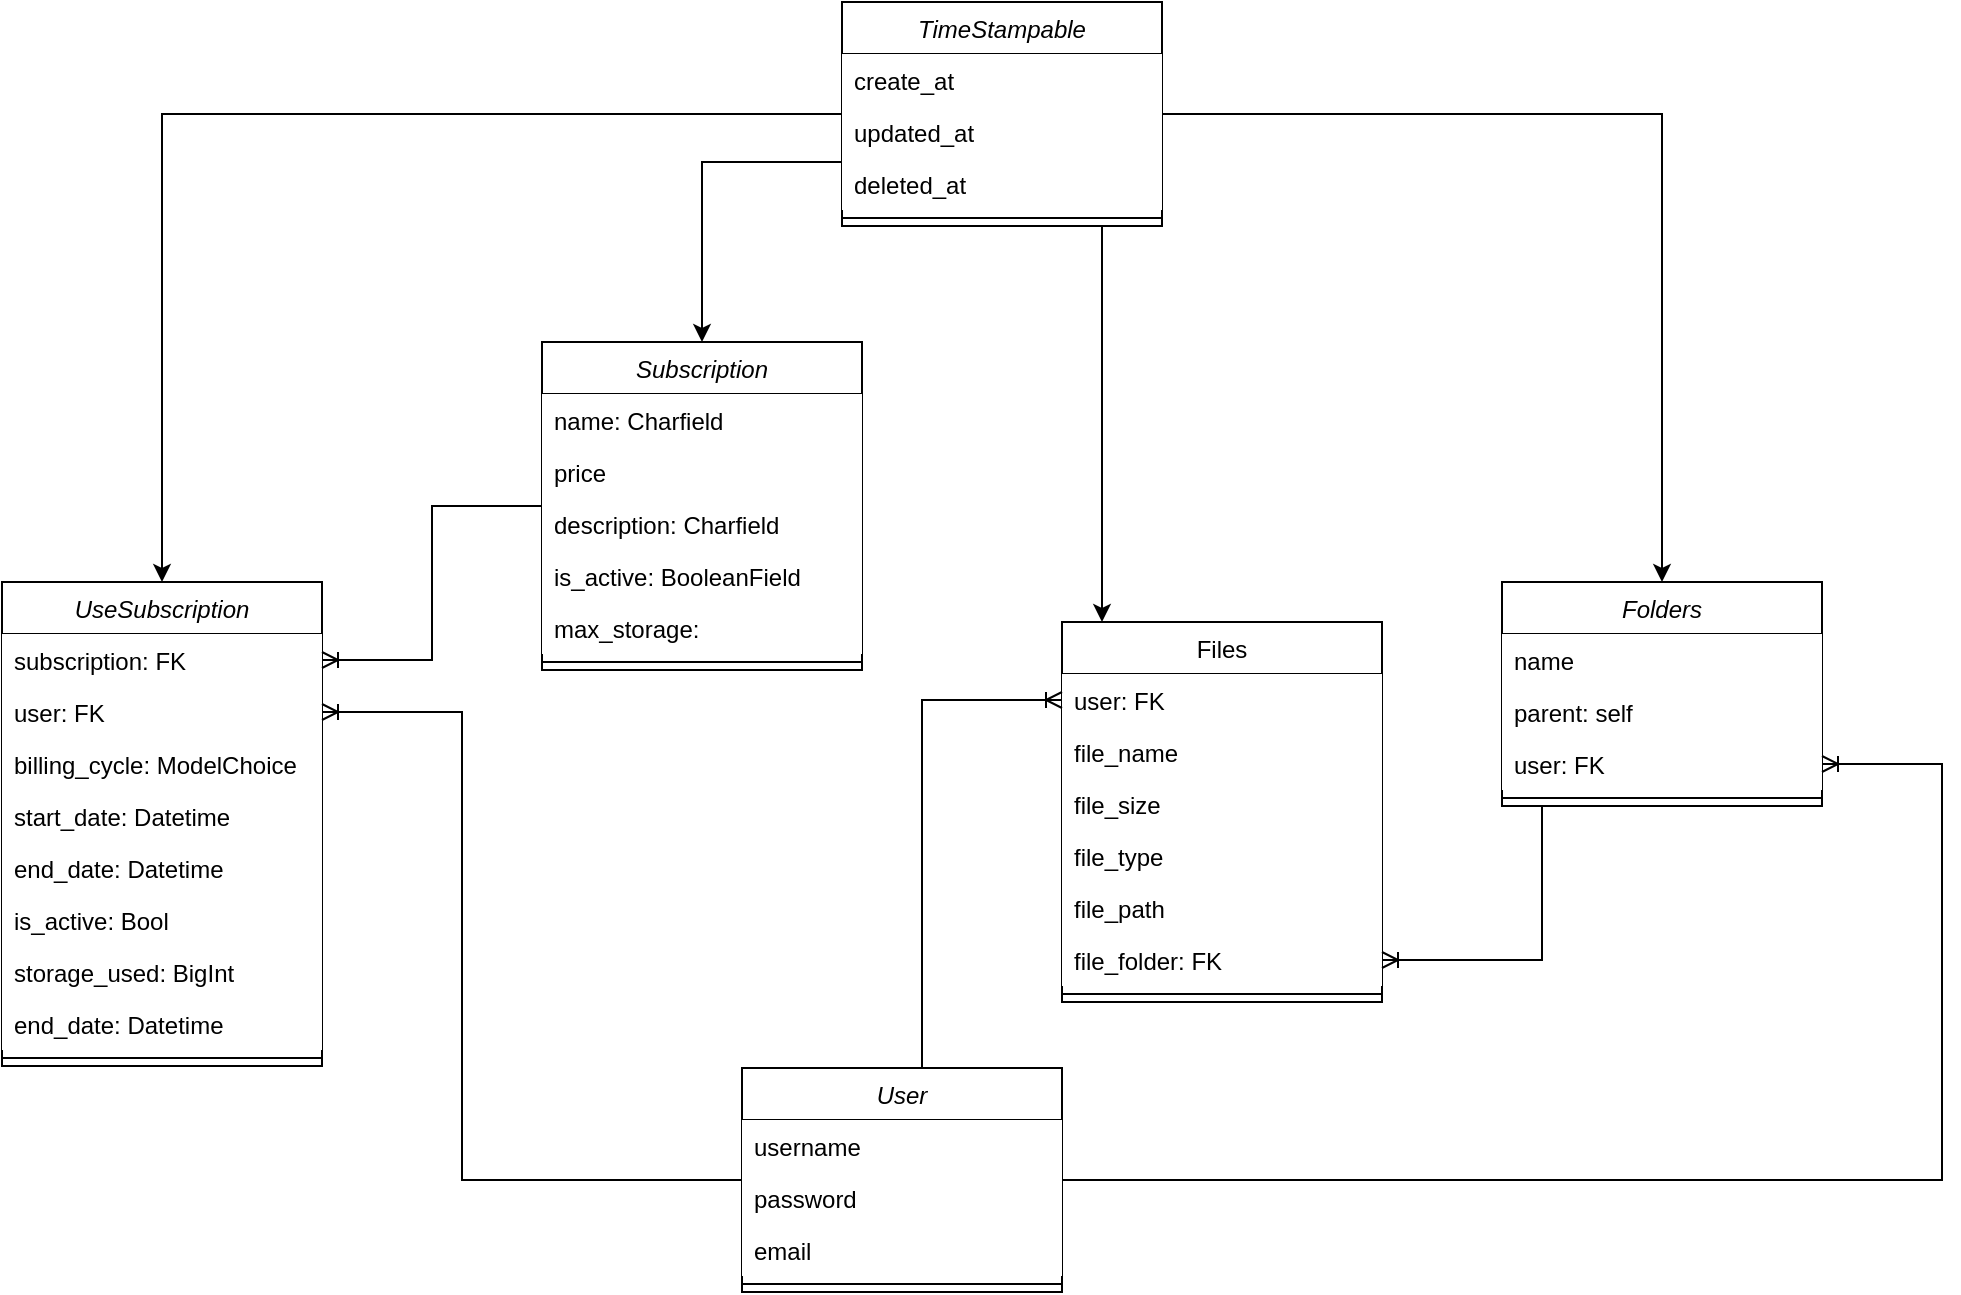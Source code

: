 <mxfile version="23.1.7" type="device">
  <diagram id="C5RBs43oDa-KdzZeNtuy" name="Page-1">
    <mxGraphModel dx="2062" dy="1783" grid="1" gridSize="10" guides="1" tooltips="1" connect="1" arrows="1" fold="1" page="1" pageScale="1" pageWidth="827" pageHeight="1169" math="0" shadow="0">
      <root>
        <mxCell id="WIyWlLk6GJQsqaUBKTNV-0" />
        <mxCell id="WIyWlLk6GJQsqaUBKTNV-1" parent="WIyWlLk6GJQsqaUBKTNV-0" />
        <mxCell id="zkfFHV4jXpPFQw0GAbJ--0" value="User" style="swimlane;fontStyle=2;align=center;verticalAlign=top;childLayout=stackLayout;horizontal=1;startSize=26;horizontalStack=0;resizeParent=1;resizeLast=0;collapsible=1;marginBottom=0;rounded=0;shadow=0;strokeWidth=1;" parent="WIyWlLk6GJQsqaUBKTNV-1" vertex="1">
          <mxGeometry x="110" y="113" width="160" height="112" as="geometry">
            <mxRectangle x="230" y="140" width="160" height="26" as="alternateBounds" />
          </mxGeometry>
        </mxCell>
        <mxCell id="zkfFHV4jXpPFQw0GAbJ--1" value="username" style="text;align=left;verticalAlign=top;spacingLeft=4;spacingRight=4;overflow=hidden;rotatable=0;points=[[0,0.5],[1,0.5]];portConstraint=eastwest;fillColor=default;" parent="zkfFHV4jXpPFQw0GAbJ--0" vertex="1">
          <mxGeometry y="26" width="160" height="26" as="geometry" />
        </mxCell>
        <mxCell id="zkfFHV4jXpPFQw0GAbJ--2" value="password" style="text;align=left;verticalAlign=top;spacingLeft=4;spacingRight=4;overflow=hidden;rotatable=0;points=[[0,0.5],[1,0.5]];portConstraint=eastwest;rounded=0;shadow=0;html=0;fillColor=default;" parent="zkfFHV4jXpPFQw0GAbJ--0" vertex="1">
          <mxGeometry y="52" width="160" height="26" as="geometry" />
        </mxCell>
        <mxCell id="zkfFHV4jXpPFQw0GAbJ--3" value="email" style="text;align=left;verticalAlign=top;spacingLeft=4;spacingRight=4;overflow=hidden;rotatable=0;points=[[0,0.5],[1,0.5]];portConstraint=eastwest;rounded=0;shadow=0;html=0;fillColor=default;" parent="zkfFHV4jXpPFQw0GAbJ--0" vertex="1">
          <mxGeometry y="78" width="160" height="26" as="geometry" />
        </mxCell>
        <mxCell id="zkfFHV4jXpPFQw0GAbJ--4" value="" style="line;html=1;strokeWidth=1;align=left;verticalAlign=middle;spacingTop=-1;spacingLeft=3;spacingRight=3;rotatable=0;labelPosition=right;points=[];portConstraint=eastwest;" parent="zkfFHV4jXpPFQw0GAbJ--0" vertex="1">
          <mxGeometry y="104" width="160" height="8" as="geometry" />
        </mxCell>
        <mxCell id="zkfFHV4jXpPFQw0GAbJ--17" value="Files" style="swimlane;fontStyle=0;align=center;verticalAlign=top;childLayout=stackLayout;horizontal=1;startSize=26;horizontalStack=0;resizeParent=1;resizeLast=0;collapsible=1;marginBottom=0;rounded=0;shadow=0;strokeWidth=1;" parent="WIyWlLk6GJQsqaUBKTNV-1" vertex="1">
          <mxGeometry x="270" y="-110" width="160" height="190" as="geometry">
            <mxRectangle x="550" y="140" width="160" height="26" as="alternateBounds" />
          </mxGeometry>
        </mxCell>
        <mxCell id="PfTpHYfQdxqZsuXplaeQ-7" value="user: FK" style="text;align=left;verticalAlign=top;spacingLeft=4;spacingRight=4;overflow=hidden;rotatable=0;points=[[0,0.5],[1,0.5]];portConstraint=eastwest;fillColor=default;" parent="zkfFHV4jXpPFQw0GAbJ--17" vertex="1">
          <mxGeometry y="26" width="160" height="26" as="geometry" />
        </mxCell>
        <mxCell id="zkfFHV4jXpPFQw0GAbJ--19" value="file_name" style="text;align=left;verticalAlign=top;spacingLeft=4;spacingRight=4;overflow=hidden;rotatable=0;points=[[0,0.5],[1,0.5]];portConstraint=eastwest;rounded=0;shadow=0;html=0;fillColor=default;" parent="zkfFHV4jXpPFQw0GAbJ--17" vertex="1">
          <mxGeometry y="52" width="160" height="26" as="geometry" />
        </mxCell>
        <mxCell id="zkfFHV4jXpPFQw0GAbJ--20" value="file_size" style="text;align=left;verticalAlign=top;spacingLeft=4;spacingRight=4;overflow=hidden;rotatable=0;points=[[0,0.5],[1,0.5]];portConstraint=eastwest;rounded=0;shadow=0;html=0;fillColor=default;" parent="zkfFHV4jXpPFQw0GAbJ--17" vertex="1">
          <mxGeometry y="78" width="160" height="26" as="geometry" />
        </mxCell>
        <mxCell id="zkfFHV4jXpPFQw0GAbJ--21" value="file_type" style="text;align=left;verticalAlign=top;spacingLeft=4;spacingRight=4;overflow=hidden;rotatable=0;points=[[0,0.5],[1,0.5]];portConstraint=eastwest;rounded=0;shadow=0;html=0;fillColor=default;" parent="zkfFHV4jXpPFQw0GAbJ--17" vertex="1">
          <mxGeometry y="104" width="160" height="26" as="geometry" />
        </mxCell>
        <mxCell id="zkfFHV4jXpPFQw0GAbJ--22" value="file_path" style="text;align=left;verticalAlign=top;spacingLeft=4;spacingRight=4;overflow=hidden;rotatable=0;points=[[0,0.5],[1,0.5]];portConstraint=eastwest;rounded=0;shadow=0;html=0;fillColor=default;" parent="zkfFHV4jXpPFQw0GAbJ--17" vertex="1">
          <mxGeometry y="130" width="160" height="26" as="geometry" />
        </mxCell>
        <mxCell id="BfgXQ1-HzYp70C7LGXJU-0" value="file_folder: FK" style="text;align=left;verticalAlign=top;spacingLeft=4;spacingRight=4;overflow=hidden;rotatable=0;points=[[0,0.5],[1,0.5]];portConstraint=eastwest;rounded=0;shadow=0;html=0;fillColor=default;" vertex="1" parent="zkfFHV4jXpPFQw0GAbJ--17">
          <mxGeometry y="156" width="160" height="26" as="geometry" />
        </mxCell>
        <mxCell id="zkfFHV4jXpPFQw0GAbJ--23" value="" style="line;html=1;strokeWidth=1;align=left;verticalAlign=middle;spacingTop=-1;spacingLeft=3;spacingRight=3;rotatable=0;labelPosition=right;points=[];portConstraint=eastwest;" parent="zkfFHV4jXpPFQw0GAbJ--17" vertex="1">
          <mxGeometry y="182" width="160" height="8" as="geometry" />
        </mxCell>
        <mxCell id="PfTpHYfQdxqZsuXplaeQ-5" value="" style="edgeStyle=elbowEdgeStyle;rounded=0;orthogonalLoop=1;jettySize=auto;html=1;" parent="WIyWlLk6GJQsqaUBKTNV-1" source="PfTpHYfQdxqZsuXplaeQ-0" target="zkfFHV4jXpPFQw0GAbJ--17" edge="1">
          <mxGeometry relative="1" as="geometry">
            <Array as="points">
              <mxPoint x="290" y="-210" />
            </Array>
          </mxGeometry>
        </mxCell>
        <mxCell id="o7qvvDD3QW4WYXbkIc1y-6" style="edgeStyle=orthogonalEdgeStyle;rounded=0;orthogonalLoop=1;jettySize=auto;html=1;" parent="WIyWlLk6GJQsqaUBKTNV-1" source="PfTpHYfQdxqZsuXplaeQ-0" target="o7qvvDD3QW4WYXbkIc1y-0" edge="1">
          <mxGeometry relative="1" as="geometry" />
        </mxCell>
        <mxCell id="PfTpHYfQdxqZsuXplaeQ-0" value="TimeStampable" style="swimlane;fontStyle=2;align=center;verticalAlign=top;childLayout=stackLayout;horizontal=1;startSize=26;horizontalStack=0;resizeParent=1;resizeLast=0;collapsible=1;marginBottom=0;rounded=0;shadow=0;strokeWidth=1;" parent="WIyWlLk6GJQsqaUBKTNV-1" vertex="1">
          <mxGeometry x="160" y="-420" width="160" height="112" as="geometry">
            <mxRectangle x="230" y="140" width="160" height="26" as="alternateBounds" />
          </mxGeometry>
        </mxCell>
        <mxCell id="PfTpHYfQdxqZsuXplaeQ-1" value="create_at" style="text;align=left;verticalAlign=top;spacingLeft=4;spacingRight=4;overflow=hidden;rotatable=0;points=[[0,0.5],[1,0.5]];portConstraint=eastwest;fillColor=default;" parent="PfTpHYfQdxqZsuXplaeQ-0" vertex="1">
          <mxGeometry y="26" width="160" height="26" as="geometry" />
        </mxCell>
        <mxCell id="PfTpHYfQdxqZsuXplaeQ-2" value="updated_at" style="text;align=left;verticalAlign=top;spacingLeft=4;spacingRight=4;overflow=hidden;rotatable=0;points=[[0,0.5],[1,0.5]];portConstraint=eastwest;rounded=0;shadow=0;html=0;fillColor=default;" parent="PfTpHYfQdxqZsuXplaeQ-0" vertex="1">
          <mxGeometry y="52" width="160" height="26" as="geometry" />
        </mxCell>
        <mxCell id="PfTpHYfQdxqZsuXplaeQ-3" value="deleted_at" style="text;align=left;verticalAlign=top;spacingLeft=4;spacingRight=4;overflow=hidden;rotatable=0;points=[[0,0.5],[1,0.5]];portConstraint=eastwest;rounded=0;shadow=0;html=0;fillColor=default;" parent="PfTpHYfQdxqZsuXplaeQ-0" vertex="1">
          <mxGeometry y="78" width="160" height="26" as="geometry" />
        </mxCell>
        <mxCell id="PfTpHYfQdxqZsuXplaeQ-4" value="" style="line;html=1;strokeWidth=1;align=left;verticalAlign=middle;spacingTop=-1;spacingLeft=3;spacingRight=3;rotatable=0;labelPosition=right;points=[];portConstraint=eastwest;" parent="PfTpHYfQdxqZsuXplaeQ-0" vertex="1">
          <mxGeometry y="104" width="160" height="8" as="geometry" />
        </mxCell>
        <mxCell id="o7qvvDD3QW4WYXbkIc1y-0" value="Folders" style="swimlane;fontStyle=2;align=center;verticalAlign=top;childLayout=stackLayout;horizontal=1;startSize=26;horizontalStack=0;resizeParent=1;resizeLast=0;collapsible=1;marginBottom=0;rounded=0;shadow=0;strokeWidth=1;" parent="WIyWlLk6GJQsqaUBKTNV-1" vertex="1">
          <mxGeometry x="490" y="-130" width="160" height="112" as="geometry">
            <mxRectangle x="230" y="140" width="160" height="26" as="alternateBounds" />
          </mxGeometry>
        </mxCell>
        <mxCell id="o7qvvDD3QW4WYXbkIc1y-1" value="name" style="text;align=left;verticalAlign=top;spacingLeft=4;spacingRight=4;overflow=hidden;rotatable=0;points=[[0,0.5],[1,0.5]];portConstraint=eastwest;fillColor=default;" parent="o7qvvDD3QW4WYXbkIc1y-0" vertex="1">
          <mxGeometry y="26" width="160" height="26" as="geometry" />
        </mxCell>
        <mxCell id="o7qvvDD3QW4WYXbkIc1y-2" value="parent: self" style="text;align=left;verticalAlign=top;spacingLeft=4;spacingRight=4;overflow=hidden;rotatable=0;points=[[0,0.5],[1,0.5]];portConstraint=eastwest;rounded=0;shadow=0;html=0;fillColor=default;" parent="o7qvvDD3QW4WYXbkIc1y-0" vertex="1">
          <mxGeometry y="52" width="160" height="26" as="geometry" />
        </mxCell>
        <mxCell id="o7qvvDD3QW4WYXbkIc1y-3" value="user: FK" style="text;align=left;verticalAlign=top;spacingLeft=4;spacingRight=4;overflow=hidden;rotatable=0;points=[[0,0.5],[1,0.5]];portConstraint=eastwest;rounded=0;shadow=0;html=0;fillColor=default;" parent="o7qvvDD3QW4WYXbkIc1y-0" vertex="1">
          <mxGeometry y="78" width="160" height="26" as="geometry" />
        </mxCell>
        <mxCell id="o7qvvDD3QW4WYXbkIc1y-4" value="" style="line;html=1;strokeWidth=1;align=left;verticalAlign=middle;spacingTop=-1;spacingLeft=3;spacingRight=3;rotatable=0;labelPosition=right;points=[];portConstraint=eastwest;" parent="o7qvvDD3QW4WYXbkIc1y-0" vertex="1">
          <mxGeometry y="104" width="160" height="8" as="geometry" />
        </mxCell>
        <mxCell id="BfgXQ1-HzYp70C7LGXJU-2" value="Subscription" style="swimlane;fontStyle=2;align=center;verticalAlign=top;childLayout=stackLayout;horizontal=1;startSize=26;horizontalStack=0;resizeParent=1;resizeLast=0;collapsible=1;marginBottom=0;rounded=0;shadow=0;strokeWidth=1;" vertex="1" parent="WIyWlLk6GJQsqaUBKTNV-1">
          <mxGeometry x="10" y="-250" width="160" height="164" as="geometry">
            <mxRectangle x="230" y="140" width="160" height="26" as="alternateBounds" />
          </mxGeometry>
        </mxCell>
        <mxCell id="BfgXQ1-HzYp70C7LGXJU-3" value="name: Charfield" style="text;align=left;verticalAlign=top;spacingLeft=4;spacingRight=4;overflow=hidden;rotatable=0;points=[[0,0.5],[1,0.5]];portConstraint=eastwest;fillColor=default;" vertex="1" parent="BfgXQ1-HzYp70C7LGXJU-2">
          <mxGeometry y="26" width="160" height="26" as="geometry" />
        </mxCell>
        <mxCell id="BfgXQ1-HzYp70C7LGXJU-4" value="price" style="text;align=left;verticalAlign=top;spacingLeft=4;spacingRight=4;overflow=hidden;rotatable=0;points=[[0,0.5],[1,0.5]];portConstraint=eastwest;rounded=0;shadow=0;html=0;fillColor=default;" vertex="1" parent="BfgXQ1-HzYp70C7LGXJU-2">
          <mxGeometry y="52" width="160" height="26" as="geometry" />
        </mxCell>
        <mxCell id="BfgXQ1-HzYp70C7LGXJU-5" value="description: Charfield" style="text;align=left;verticalAlign=top;spacingLeft=4;spacingRight=4;overflow=hidden;rotatable=0;points=[[0,0.5],[1,0.5]];portConstraint=eastwest;rounded=0;shadow=0;html=0;fillColor=default;" vertex="1" parent="BfgXQ1-HzYp70C7LGXJU-2">
          <mxGeometry y="78" width="160" height="26" as="geometry" />
        </mxCell>
        <mxCell id="BfgXQ1-HzYp70C7LGXJU-7" value="is_active: BooleanField" style="text;align=left;verticalAlign=top;spacingLeft=4;spacingRight=4;overflow=hidden;rotatable=0;points=[[0,0.5],[1,0.5]];portConstraint=eastwest;rounded=0;shadow=0;html=0;fillColor=default;" vertex="1" parent="BfgXQ1-HzYp70C7LGXJU-2">
          <mxGeometry y="104" width="160" height="26" as="geometry" />
        </mxCell>
        <mxCell id="BfgXQ1-HzYp70C7LGXJU-9" value="max_storage: " style="text;align=left;verticalAlign=top;spacingLeft=4;spacingRight=4;overflow=hidden;rotatable=0;points=[[0,0.5],[1,0.5]];portConstraint=eastwest;rounded=0;shadow=0;html=0;fillColor=default;" vertex="1" parent="BfgXQ1-HzYp70C7LGXJU-2">
          <mxGeometry y="130" width="160" height="26" as="geometry" />
        </mxCell>
        <mxCell id="BfgXQ1-HzYp70C7LGXJU-6" value="" style="line;html=1;strokeWidth=1;align=left;verticalAlign=middle;spacingTop=-1;spacingLeft=3;spacingRight=3;rotatable=0;labelPosition=right;points=[];portConstraint=eastwest;" vertex="1" parent="BfgXQ1-HzYp70C7LGXJU-2">
          <mxGeometry y="156" width="160" height="8" as="geometry" />
        </mxCell>
        <mxCell id="BfgXQ1-HzYp70C7LGXJU-10" value="" style="edgeStyle=elbowEdgeStyle;rounded=0;orthogonalLoop=1;jettySize=auto;html=1;" edge="1" parent="WIyWlLk6GJQsqaUBKTNV-1" source="PfTpHYfQdxqZsuXplaeQ-0" target="BfgXQ1-HzYp70C7LGXJU-2">
          <mxGeometry relative="1" as="geometry">
            <Array as="points">
              <mxPoint x="90" y="-340" />
            </Array>
            <mxPoint x="450" y="-266" as="sourcePoint" />
            <mxPoint x="280" y="-162" as="targetPoint" />
          </mxGeometry>
        </mxCell>
        <mxCell id="BfgXQ1-HzYp70C7LGXJU-11" value="UseSubscription" style="swimlane;fontStyle=2;align=center;verticalAlign=top;childLayout=stackLayout;horizontal=1;startSize=26;horizontalStack=0;resizeParent=1;resizeLast=0;collapsible=1;marginBottom=0;rounded=0;shadow=0;strokeWidth=1;" vertex="1" parent="WIyWlLk6GJQsqaUBKTNV-1">
          <mxGeometry x="-260" y="-130" width="160" height="242" as="geometry">
            <mxRectangle x="230" y="140" width="160" height="26" as="alternateBounds" />
          </mxGeometry>
        </mxCell>
        <mxCell id="BfgXQ1-HzYp70C7LGXJU-13" value="subscription: FK" style="text;align=left;verticalAlign=top;spacingLeft=4;spacingRight=4;overflow=hidden;rotatable=0;points=[[0,0.5],[1,0.5]];portConstraint=eastwest;rounded=0;shadow=0;html=0;fillColor=default;" vertex="1" parent="BfgXQ1-HzYp70C7LGXJU-11">
          <mxGeometry y="26" width="160" height="26" as="geometry" />
        </mxCell>
        <mxCell id="BfgXQ1-HzYp70C7LGXJU-12" value="user: FK" style="text;align=left;verticalAlign=top;spacingLeft=4;spacingRight=4;overflow=hidden;rotatable=0;points=[[0,0.5],[1,0.5]];portConstraint=eastwest;fillColor=default;" vertex="1" parent="BfgXQ1-HzYp70C7LGXJU-11">
          <mxGeometry y="52" width="160" height="26" as="geometry" />
        </mxCell>
        <mxCell id="BfgXQ1-HzYp70C7LGXJU-14" value="billing_cycle: ModelChoice    " style="text;align=left;verticalAlign=top;spacingLeft=4;spacingRight=4;overflow=hidden;rotatable=0;points=[[0,0.5],[1,0.5]];portConstraint=eastwest;rounded=0;shadow=0;html=0;fillColor=default;" vertex="1" parent="BfgXQ1-HzYp70C7LGXJU-11">
          <mxGeometry y="78" width="160" height="26" as="geometry" />
        </mxCell>
        <mxCell id="BfgXQ1-HzYp70C7LGXJU-15" value="start_date: Datetime" style="text;align=left;verticalAlign=top;spacingLeft=4;spacingRight=4;overflow=hidden;rotatable=0;points=[[0,0.5],[1,0.5]];portConstraint=eastwest;rounded=0;shadow=0;html=0;fillColor=default;" vertex="1" parent="BfgXQ1-HzYp70C7LGXJU-11">
          <mxGeometry y="104" width="160" height="26" as="geometry" />
        </mxCell>
        <mxCell id="BfgXQ1-HzYp70C7LGXJU-18" value="end_date: Datetime" style="text;align=left;verticalAlign=top;spacingLeft=4;spacingRight=4;overflow=hidden;rotatable=0;points=[[0,0.5],[1,0.5]];portConstraint=eastwest;rounded=0;shadow=0;html=0;fillColor=default;" vertex="1" parent="BfgXQ1-HzYp70C7LGXJU-11">
          <mxGeometry y="130" width="160" height="26" as="geometry" />
        </mxCell>
        <mxCell id="BfgXQ1-HzYp70C7LGXJU-19" value="is_active: Bool" style="text;align=left;verticalAlign=top;spacingLeft=4;spacingRight=4;overflow=hidden;rotatable=0;points=[[0,0.5],[1,0.5]];portConstraint=eastwest;rounded=0;shadow=0;html=0;fillColor=default;" vertex="1" parent="BfgXQ1-HzYp70C7LGXJU-11">
          <mxGeometry y="156" width="160" height="26" as="geometry" />
        </mxCell>
        <mxCell id="BfgXQ1-HzYp70C7LGXJU-20" value="storage_used: BigInt" style="text;align=left;verticalAlign=top;spacingLeft=4;spacingRight=4;overflow=hidden;rotatable=0;points=[[0,0.5],[1,0.5]];portConstraint=eastwest;rounded=0;shadow=0;html=0;fillColor=default;" vertex="1" parent="BfgXQ1-HzYp70C7LGXJU-11">
          <mxGeometry y="182" width="160" height="26" as="geometry" />
        </mxCell>
        <mxCell id="BfgXQ1-HzYp70C7LGXJU-16" value="end_date: Datetime" style="text;align=left;verticalAlign=top;spacingLeft=4;spacingRight=4;overflow=hidden;rotatable=0;points=[[0,0.5],[1,0.5]];portConstraint=eastwest;rounded=0;shadow=0;html=0;fillColor=default;" vertex="1" parent="BfgXQ1-HzYp70C7LGXJU-11">
          <mxGeometry y="208" width="160" height="26" as="geometry" />
        </mxCell>
        <mxCell id="BfgXQ1-HzYp70C7LGXJU-17" value="" style="line;html=1;strokeWidth=1;align=left;verticalAlign=middle;spacingTop=-1;spacingLeft=3;spacingRight=3;rotatable=0;labelPosition=right;points=[];portConstraint=eastwest;" vertex="1" parent="BfgXQ1-HzYp70C7LGXJU-11">
          <mxGeometry y="234" width="160" height="8" as="geometry" />
        </mxCell>
        <mxCell id="BfgXQ1-HzYp70C7LGXJU-21" value="" style="edgeStyle=orthogonalEdgeStyle;rounded=0;orthogonalLoop=1;jettySize=auto;html=1;" edge="1" parent="WIyWlLk6GJQsqaUBKTNV-1" source="PfTpHYfQdxqZsuXplaeQ-0" target="BfgXQ1-HzYp70C7LGXJU-11">
          <mxGeometry relative="1" as="geometry">
            <mxPoint x="-10" y="-350" as="sourcePoint" />
            <mxPoint x="-80" y="-256" as="targetPoint" />
          </mxGeometry>
        </mxCell>
        <mxCell id="BfgXQ1-HzYp70C7LGXJU-22" value="" style="edgeStyle=elbowEdgeStyle;fontSize=12;html=1;endArrow=ERoneToMany;rounded=0;" edge="1" parent="WIyWlLk6GJQsqaUBKTNV-1" source="zkfFHV4jXpPFQw0GAbJ--0" target="PfTpHYfQdxqZsuXplaeQ-7">
          <mxGeometry width="100" height="100" relative="1" as="geometry">
            <mxPoint x="10" y="90" as="sourcePoint" />
            <mxPoint x="110" y="-10" as="targetPoint" />
            <Array as="points">
              <mxPoint x="200" y="20" />
            </Array>
          </mxGeometry>
        </mxCell>
        <mxCell id="BfgXQ1-HzYp70C7LGXJU-24" value="" style="edgeStyle=elbowEdgeStyle;fontSize=12;html=1;endArrow=ERoneToMany;rounded=0;" edge="1" parent="WIyWlLk6GJQsqaUBKTNV-1" source="zkfFHV4jXpPFQw0GAbJ--0" target="o7qvvDD3QW4WYXbkIc1y-3">
          <mxGeometry width="100" height="100" relative="1" as="geometry">
            <mxPoint x="600" y="225" as="sourcePoint" />
            <mxPoint x="670" y="41" as="targetPoint" />
            <Array as="points">
              <mxPoint x="710" y="90" />
            </Array>
          </mxGeometry>
        </mxCell>
        <mxCell id="BfgXQ1-HzYp70C7LGXJU-25" value="" style="edgeStyle=elbowEdgeStyle;fontSize=12;html=1;endArrow=ERoneToMany;rounded=0;" edge="1" parent="WIyWlLk6GJQsqaUBKTNV-1" source="o7qvvDD3QW4WYXbkIc1y-0" target="BfgXQ1-HzYp70C7LGXJU-0">
          <mxGeometry width="100" height="100" relative="1" as="geometry">
            <mxPoint x="280" y="179" as="sourcePoint" />
            <mxPoint x="660" y="-19" as="targetPoint" />
            <Array as="points">
              <mxPoint x="510" y="20" />
            </Array>
          </mxGeometry>
        </mxCell>
        <mxCell id="BfgXQ1-HzYp70C7LGXJU-26" value="" style="edgeStyle=elbowEdgeStyle;fontSize=12;html=1;endArrow=ERoneToMany;rounded=0;" edge="1" parent="WIyWlLk6GJQsqaUBKTNV-1" source="zkfFHV4jXpPFQw0GAbJ--0" target="BfgXQ1-HzYp70C7LGXJU-12">
          <mxGeometry width="100" height="100" relative="1" as="geometry">
            <mxPoint x="-30" y="154" as="sourcePoint" />
            <mxPoint x="40" y="-30" as="targetPoint" />
            <Array as="points">
              <mxPoint x="-30" y="61" />
            </Array>
          </mxGeometry>
        </mxCell>
        <mxCell id="BfgXQ1-HzYp70C7LGXJU-27" value="" style="edgeStyle=orthogonalEdgeStyle;fontSize=12;html=1;endArrow=ERoneToMany;rounded=0;" edge="1" parent="WIyWlLk6GJQsqaUBKTNV-1" source="BfgXQ1-HzYp70C7LGXJU-2" target="BfgXQ1-HzYp70C7LGXJU-13">
          <mxGeometry width="100" height="100" relative="1" as="geometry">
            <mxPoint x="120" y="179" as="sourcePoint" />
            <mxPoint x="-90" y="-55" as="targetPoint" />
          </mxGeometry>
        </mxCell>
      </root>
    </mxGraphModel>
  </diagram>
</mxfile>
